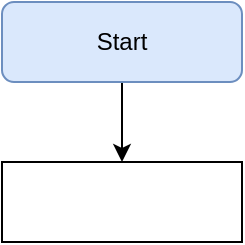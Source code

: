 <mxfile version="14.7.3" type="device"><diagram id="HJd1-DTL6ohDospgoVU9" name="Page-1"><mxGraphModel dx="1422" dy="737" grid="1" gridSize="10" guides="1" tooltips="1" connect="1" arrows="1" fold="1" page="1" pageScale="1" pageWidth="827" pageHeight="1169" math="0" shadow="0"><root><mxCell id="0"/><mxCell id="1" parent="0"/><mxCell id="BHCyu_Kb48N3PgfPZ5og-3" style="edgeStyle=orthogonalEdgeStyle;rounded=0;orthogonalLoop=1;jettySize=auto;html=1;exitX=0.5;exitY=1;exitDx=0;exitDy=0;" edge="1" parent="1" source="BHCyu_Kb48N3PgfPZ5og-1" target="BHCyu_Kb48N3PgfPZ5og-4"><mxGeometry relative="1" as="geometry"><mxPoint x="300" y="200" as="targetPoint"/></mxGeometry></mxCell><mxCell id="BHCyu_Kb48N3PgfPZ5og-1" value="Start" style="rounded=1;whiteSpace=wrap;html=1;fillColor=#dae8fc;strokeColor=#6c8ebf;" vertex="1" parent="1"><mxGeometry x="240" y="120" width="120" height="40" as="geometry"/></mxCell><mxCell id="BHCyu_Kb48N3PgfPZ5og-4" value="&amp;nbsp;" style="rounded=0;whiteSpace=wrap;html=1;" vertex="1" parent="1"><mxGeometry x="240" y="200" width="120" height="40" as="geometry"/></mxCell></root></mxGraphModel></diagram></mxfile>